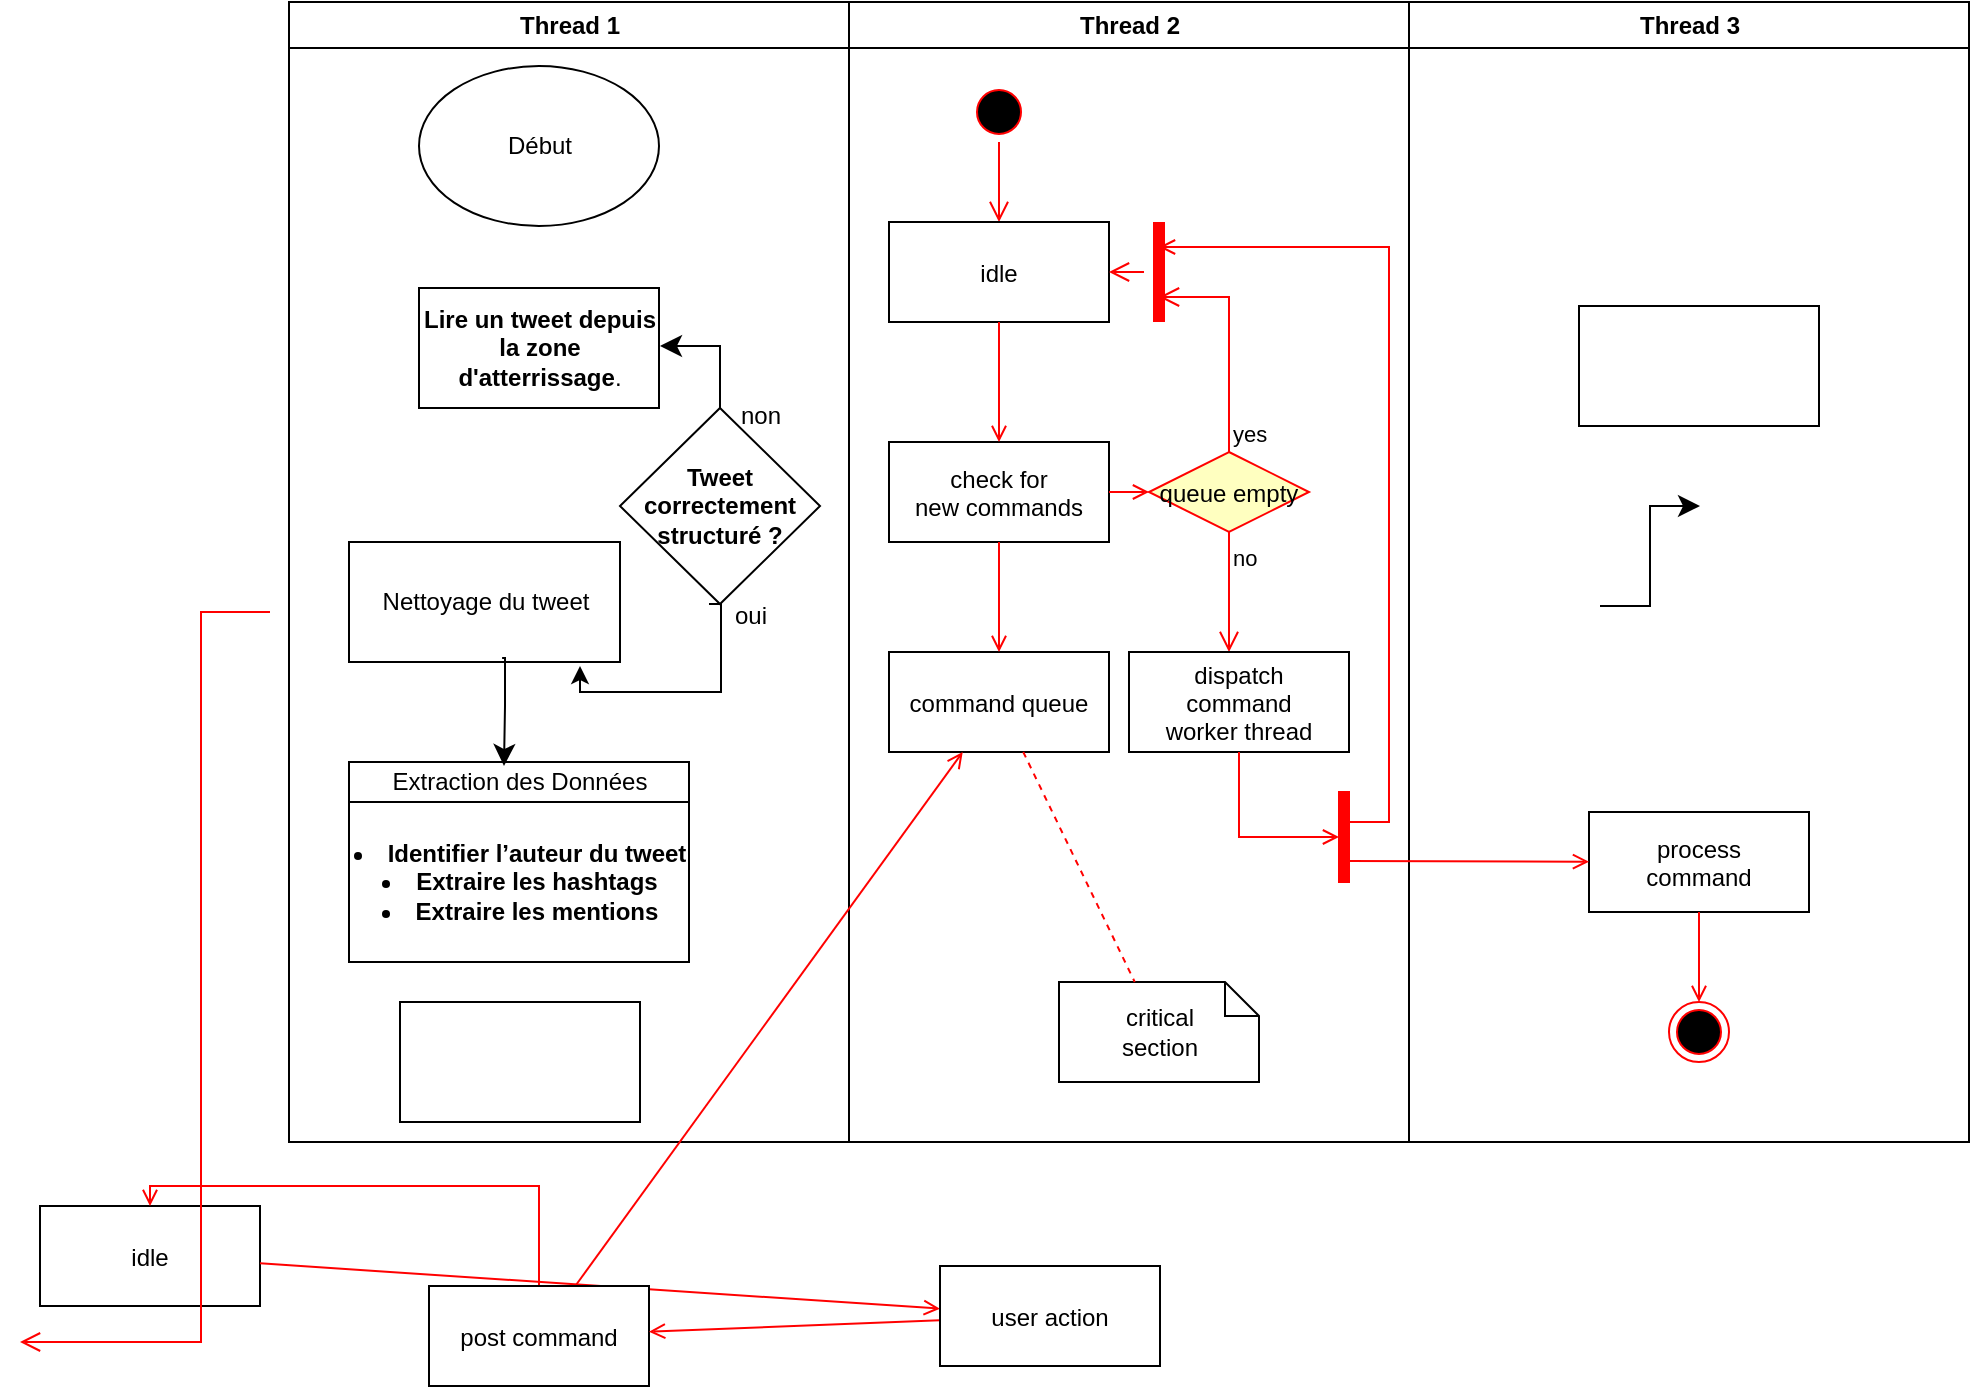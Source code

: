 <mxfile version="24.8.3">
  <diagram name="Page-1" id="e7e014a7-5840-1c2e-5031-d8a46d1fe8dd">
    <mxGraphModel dx="1434" dy="780" grid="1" gridSize="10" guides="1" tooltips="1" connect="1" arrows="1" fold="1" page="1" pageScale="1" pageWidth="1169" pageHeight="826" background="none" math="0" shadow="0">
      <root>
        <mxCell id="0" />
        <mxCell id="1" parent="0" />
        <mxCell id="2" value="Thread 1" style="swimlane;whiteSpace=wrap" parent="1" vertex="1">
          <mxGeometry x="164.5" y="128" width="280" height="570" as="geometry" />
        </mxCell>
        <mxCell id="obNz4sW9q6NuTTQlPOyx-42" style="edgeStyle=orthogonalEdgeStyle;rounded=0;orthogonalLoop=1;jettySize=auto;html=1;exitX=0;exitY=0.3;exitDx=0;exitDy=0;exitPerimeter=0;" edge="1" parent="2" source="obNz4sW9q6NuTTQlPOyx-46">
          <mxGeometry relative="1" as="geometry">
            <mxPoint x="215.5" y="322" as="sourcePoint" />
            <mxPoint x="145.5" y="332" as="targetPoint" />
            <Array as="points">
              <mxPoint x="216" y="345" />
              <mxPoint x="146" y="345" />
            </Array>
          </mxGeometry>
        </mxCell>
        <mxCell id="obNz4sW9q6NuTTQlPOyx-41" value="Début" style="ellipse;whiteSpace=wrap;html=1;" vertex="1" parent="2">
          <mxGeometry x="65" y="32" width="120" height="80" as="geometry" />
        </mxCell>
        <mxCell id="obNz4sW9q6NuTTQlPOyx-43" value="&lt;strong&gt;Lire un tweet depuis la zone d&#39;atterrissage&lt;/strong&gt;." style="rounded=0;whiteSpace=wrap;html=1;" vertex="1" parent="2">
          <mxGeometry x="65" y="143" width="120" height="60" as="geometry" />
        </mxCell>
        <mxCell id="obNz4sW9q6NuTTQlPOyx-44" value="&lt;strong&gt;Tweet correctement structuré ?&lt;/strong&gt;" style="rhombus;whiteSpace=wrap;html=1;" vertex="1" parent="2">
          <mxGeometry x="165.5" y="203" width="100" height="98" as="geometry" />
        </mxCell>
        <mxCell id="obNz4sW9q6NuTTQlPOyx-45" value="Nettoyage du tweet" style="rounded=0;whiteSpace=wrap;html=1;" vertex="1" parent="2">
          <mxGeometry x="30" y="270" width="135.5" height="60" as="geometry" />
        </mxCell>
        <mxCell id="obNz4sW9q6NuTTQlPOyx-46" value="oui" style="text;html=1;align=center;verticalAlign=middle;resizable=0;points=[];autosize=1;strokeColor=none;fillColor=none;" vertex="1" parent="2">
          <mxGeometry x="210" y="292" width="40" height="30" as="geometry" />
        </mxCell>
        <mxCell id="obNz4sW9q6NuTTQlPOyx-47" value="" style="edgeStyle=elbowEdgeStyle;elbow=vertical;endArrow=classic;html=1;curved=0;rounded=0;endSize=8;startSize=8;exitX=0.5;exitY=0;exitDx=0;exitDy=0;" edge="1" parent="2" source="obNz4sW9q6NuTTQlPOyx-44">
          <mxGeometry width="50" height="50" relative="1" as="geometry">
            <mxPoint x="215.5" y="212" as="sourcePoint" />
            <mxPoint x="185.5" y="172" as="targetPoint" />
            <Array as="points">
              <mxPoint x="226" y="172" />
            </Array>
          </mxGeometry>
        </mxCell>
        <mxCell id="obNz4sW9q6NuTTQlPOyx-48" value="non" style="text;html=1;align=center;verticalAlign=middle;resizable=0;points=[];autosize=1;strokeColor=none;fillColor=none;" vertex="1" parent="2">
          <mxGeometry x="215.5" y="192" width="40" height="30" as="geometry" />
        </mxCell>
        <mxCell id="obNz4sW9q6NuTTQlPOyx-50" value="Extraction des Données" style="rounded=0;whiteSpace=wrap;html=1;" vertex="1" parent="2">
          <mxGeometry x="30" y="380" width="170" height="20" as="geometry" />
        </mxCell>
        <mxCell id="obNz4sW9q6NuTTQlPOyx-52" value="" style="edgeStyle=segmentEdgeStyle;endArrow=classic;html=1;curved=0;rounded=0;endSize=8;startSize=8;exitX=0.565;exitY=0.967;exitDx=0;exitDy=0;exitPerimeter=0;" edge="1" parent="2" source="obNz4sW9q6NuTTQlPOyx-45">
          <mxGeometry width="50" height="50" relative="1" as="geometry">
            <mxPoint x="87.5" y="342" as="sourcePoint" />
            <mxPoint x="107.5" y="382" as="targetPoint" />
            <Array as="points">
              <mxPoint x="108" y="328" />
              <mxPoint x="108" y="352" />
            </Array>
          </mxGeometry>
        </mxCell>
        <mxCell id="obNz4sW9q6NuTTQlPOyx-55" value="&lt;li&gt;&lt;strong&gt;Identifier l’auteur du tweet&lt;/strong&gt;&lt;/li&gt;&lt;li&gt;&lt;strong&gt;Extraire les hashtags&lt;/strong&gt;&lt;/li&gt;&lt;li&gt;&lt;strong&gt;Extraire les mentions&lt;/strong&gt;&lt;/li&gt;" style="rounded=0;whiteSpace=wrap;html=1;" vertex="1" parent="2">
          <mxGeometry x="30" y="400" width="170" height="80" as="geometry" />
        </mxCell>
        <mxCell id="obNz4sW9q6NuTTQlPOyx-56" value="" style="rounded=0;whiteSpace=wrap;html=1;" vertex="1" parent="2">
          <mxGeometry x="55.5" y="500" width="120" height="60" as="geometry" />
        </mxCell>
        <mxCell id="3" value="Thread 2" style="swimlane;whiteSpace=wrap" parent="1" vertex="1">
          <mxGeometry x="444.5" y="128" width="280" height="570" as="geometry" />
        </mxCell>
        <mxCell id="13" value="" style="ellipse;shape=startState;fillColor=#000000;strokeColor=#ff0000;" parent="3" vertex="1">
          <mxGeometry x="60" y="40" width="30" height="30" as="geometry" />
        </mxCell>
        <mxCell id="14" value="" style="edgeStyle=elbowEdgeStyle;elbow=horizontal;verticalAlign=bottom;endArrow=open;endSize=8;strokeColor=#FF0000;endFill=1;rounded=0" parent="3" source="13" target="15" edge="1">
          <mxGeometry x="40" y="20" as="geometry">
            <mxPoint x="55" y="90" as="targetPoint" />
          </mxGeometry>
        </mxCell>
        <mxCell id="15" value="idle" style="" parent="3" vertex="1">
          <mxGeometry x="20" y="110" width="110" height="50" as="geometry" />
        </mxCell>
        <mxCell id="16" value="check for &#xa;new commands" style="" parent="3" vertex="1">
          <mxGeometry x="20" y="220" width="110" height="50" as="geometry" />
        </mxCell>
        <mxCell id="17" value="" style="endArrow=open;strokeColor=#FF0000;endFill=1;rounded=0" parent="3" source="15" target="16" edge="1">
          <mxGeometry relative="1" as="geometry" />
        </mxCell>
        <mxCell id="18" value="command queue" style="" parent="3" vertex="1">
          <mxGeometry x="20" y="325" width="110" height="50" as="geometry" />
        </mxCell>
        <mxCell id="19" value="" style="endArrow=open;strokeColor=#FF0000;endFill=1;rounded=0" parent="3" source="16" target="18" edge="1">
          <mxGeometry relative="1" as="geometry" />
        </mxCell>
        <mxCell id="21" value="queue empty" style="rhombus;fillColor=#ffffc0;strokeColor=#ff0000;" parent="3" vertex="1">
          <mxGeometry x="150" y="225" width="80" height="40" as="geometry" />
        </mxCell>
        <mxCell id="22" value="yes" style="edgeStyle=elbowEdgeStyle;elbow=horizontal;align=left;verticalAlign=bottom;endArrow=open;endSize=8;strokeColor=#FF0000;exitX=0.5;exitY=0;endFill=1;rounded=0;entryX=0.75;entryY=0.5;entryPerimeter=0" parent="3" source="21" target="25" edge="1">
          <mxGeometry x="-1" relative="1" as="geometry">
            <mxPoint x="160" y="150" as="targetPoint" />
            <Array as="points">
              <mxPoint x="190" y="180" />
            </Array>
          </mxGeometry>
        </mxCell>
        <mxCell id="23" value="no" style="edgeStyle=elbowEdgeStyle;elbow=horizontal;align=left;verticalAlign=top;endArrow=open;endSize=8;strokeColor=#FF0000;endFill=1;rounded=0" parent="3" source="21" target="30" edge="1">
          <mxGeometry x="-1" relative="1" as="geometry">
            <mxPoint x="190" y="305" as="targetPoint" />
          </mxGeometry>
        </mxCell>
        <mxCell id="24" value="" style="endArrow=open;strokeColor=#FF0000;endFill=1;rounded=0" parent="3" source="16" target="21" edge="1">
          <mxGeometry relative="1" as="geometry" />
        </mxCell>
        <mxCell id="25" value="" style="shape=line;strokeWidth=6;strokeColor=#ff0000;rotation=90" parent="3" vertex="1">
          <mxGeometry x="130" y="127.5" width="50" height="15" as="geometry" />
        </mxCell>
        <mxCell id="26" value="" style="edgeStyle=elbowEdgeStyle;elbow=horizontal;verticalAlign=bottom;endArrow=open;endSize=8;strokeColor=#FF0000;endFill=1;rounded=0" parent="3" source="25" target="15" edge="1">
          <mxGeometry x="130" y="90" as="geometry">
            <mxPoint x="230" y="140" as="targetPoint" />
          </mxGeometry>
        </mxCell>
        <mxCell id="30" value="dispatch&#xa;command&#xa;worker thread" style="" parent="3" vertex="1">
          <mxGeometry x="140" y="325" width="110" height="50" as="geometry" />
        </mxCell>
        <mxCell id="31" value="critical&#xa;section" style="shape=note;whiteSpace=wrap;size=17" parent="3" vertex="1">
          <mxGeometry x="105" y="490" width="100" height="50" as="geometry" />
        </mxCell>
        <mxCell id="32" value="" style="endArrow=none;strokeColor=#FF0000;endFill=0;rounded=0;dashed=1" parent="3" source="18" target="31" edge="1">
          <mxGeometry relative="1" as="geometry" />
        </mxCell>
        <mxCell id="34" value="" style="whiteSpace=wrap;strokeColor=#FF0000;fillColor=#FF0000" parent="3" vertex="1">
          <mxGeometry x="245" y="395" width="5" height="45" as="geometry" />
        </mxCell>
        <mxCell id="41" value="" style="edgeStyle=elbowEdgeStyle;elbow=horizontal;entryX=0;entryY=0.5;strokeColor=#FF0000;endArrow=open;endFill=1;rounded=0" parent="3" source="30" target="34" edge="1">
          <mxGeometry width="100" height="100" relative="1" as="geometry">
            <mxPoint x="60" y="480" as="sourcePoint" />
            <mxPoint x="160" y="380" as="targetPoint" />
            <Array as="points">
              <mxPoint x="195" y="400" />
            </Array>
          </mxGeometry>
        </mxCell>
        <mxCell id="4" value="Thread 3" style="swimlane;whiteSpace=wrap" parent="1" vertex="1">
          <mxGeometry x="724.5" y="128" width="280" height="570" as="geometry" />
        </mxCell>
        <mxCell id="33" value="process&#xa;command" style="" parent="4" vertex="1">
          <mxGeometry x="90" y="405" width="110" height="50" as="geometry" />
        </mxCell>
        <mxCell id="35" value="" style="edgeStyle=elbowEdgeStyle;elbow=horizontal;strokeColor=#FF0000;endArrow=open;endFill=1;rounded=0;entryX=0.25;entryY=0.5;entryPerimeter=0" parent="4" target="25" edge="1">
          <mxGeometry width="100" height="100" relative="1" as="geometry">
            <mxPoint x="-30" y="410" as="sourcePoint" />
            <mxPoint x="-120" y="120" as="targetPoint" />
            <Array as="points">
              <mxPoint x="-10" y="135" />
            </Array>
          </mxGeometry>
        </mxCell>
        <mxCell id="37" value="" style="edgeStyle=none;strokeColor=#FF0000;endArrow=open;endFill=1;rounded=0" parent="4" target="33" edge="1">
          <mxGeometry width="100" height="100" relative="1" as="geometry">
            <mxPoint x="-30" y="429.5" as="sourcePoint" />
            <mxPoint x="90" y="429.5" as="targetPoint" />
          </mxGeometry>
        </mxCell>
        <mxCell id="38" value="" style="ellipse;shape=endState;fillColor=#000000;strokeColor=#ff0000" parent="4" vertex="1">
          <mxGeometry x="130" y="500" width="30" height="30" as="geometry" />
        </mxCell>
        <mxCell id="39" value="" style="endArrow=open;strokeColor=#FF0000;endFill=1;rounded=0" parent="4" source="33" target="38" edge="1">
          <mxGeometry relative="1" as="geometry" />
        </mxCell>
        <mxCell id="obNz4sW9q6NuTTQlPOyx-49" value="" style="rounded=0;whiteSpace=wrap;html=1;" vertex="1" parent="4">
          <mxGeometry x="85" y="152" width="120" height="60" as="geometry" />
        </mxCell>
        <mxCell id="obNz4sW9q6NuTTQlPOyx-51" value="" style="edgeStyle=elbowEdgeStyle;elbow=horizontal;endArrow=classic;html=1;curved=0;rounded=0;endSize=8;startSize=8;" edge="1" parent="4">
          <mxGeometry width="50" height="50" relative="1" as="geometry">
            <mxPoint x="95.5" y="302" as="sourcePoint" />
            <mxPoint x="145.5" y="252" as="targetPoint" />
          </mxGeometry>
        </mxCell>
        <mxCell id="20" value="" style="endArrow=open;strokeColor=#FF0000;endFill=1;rounded=0" parent="1" source="10" target="18" edge="1">
          <mxGeometry relative="1" as="geometry" />
        </mxCell>
        <mxCell id="7" value="idle" style="" parent="1" vertex="1">
          <mxGeometry x="40" y="730" width="110" height="50" as="geometry" />
        </mxCell>
        <mxCell id="9" value="" style="endArrow=open;strokeColor=#FF0000;endFill=1;rounded=0" parent="1" source="7" target="8" edge="1">
          <mxGeometry relative="1" as="geometry" />
        </mxCell>
        <mxCell id="12" value="" style="edgeStyle=elbowEdgeStyle;elbow=vertical;strokeColor=#FF0000;endArrow=open;endFill=1;rounded=0" parent="1" source="10" target="7" edge="1">
          <mxGeometry width="100" height="100" relative="1" as="geometry">
            <mxPoint x="324.5" y="418" as="sourcePoint" />
            <mxPoint x="424.5" y="318" as="targetPoint" />
            <Array as="points">
              <mxPoint x="200" y="720" />
              <mxPoint x="194.5" y="378" />
            </Array>
          </mxGeometry>
        </mxCell>
        <mxCell id="10" value="post command" style="" parent="1" vertex="1">
          <mxGeometry x="234.5" y="770" width="110" height="50" as="geometry" />
        </mxCell>
        <mxCell id="11" value="" style="endArrow=open;strokeColor=#FF0000;endFill=1;rounded=0" parent="1" source="8" target="10" edge="1">
          <mxGeometry relative="1" as="geometry" />
        </mxCell>
        <mxCell id="8" value="user action" style="" parent="1" vertex="1">
          <mxGeometry x="490" y="760" width="110" height="50" as="geometry" />
        </mxCell>
        <mxCell id="6" value="" style="edgeStyle=elbowEdgeStyle;elbow=horizontal;verticalAlign=bottom;endArrow=open;endSize=8;strokeColor=#FF0000;endFill=1;rounded=0" parent="1" edge="1">
          <mxGeometry x="264.5" y="168" as="geometry">
            <mxPoint x="30" y="798" as="targetPoint" />
            <mxPoint x="155" y="433" as="sourcePoint" />
            <Array as="points">
              <mxPoint x="120.5" y="703" />
            </Array>
          </mxGeometry>
        </mxCell>
      </root>
    </mxGraphModel>
  </diagram>
</mxfile>
